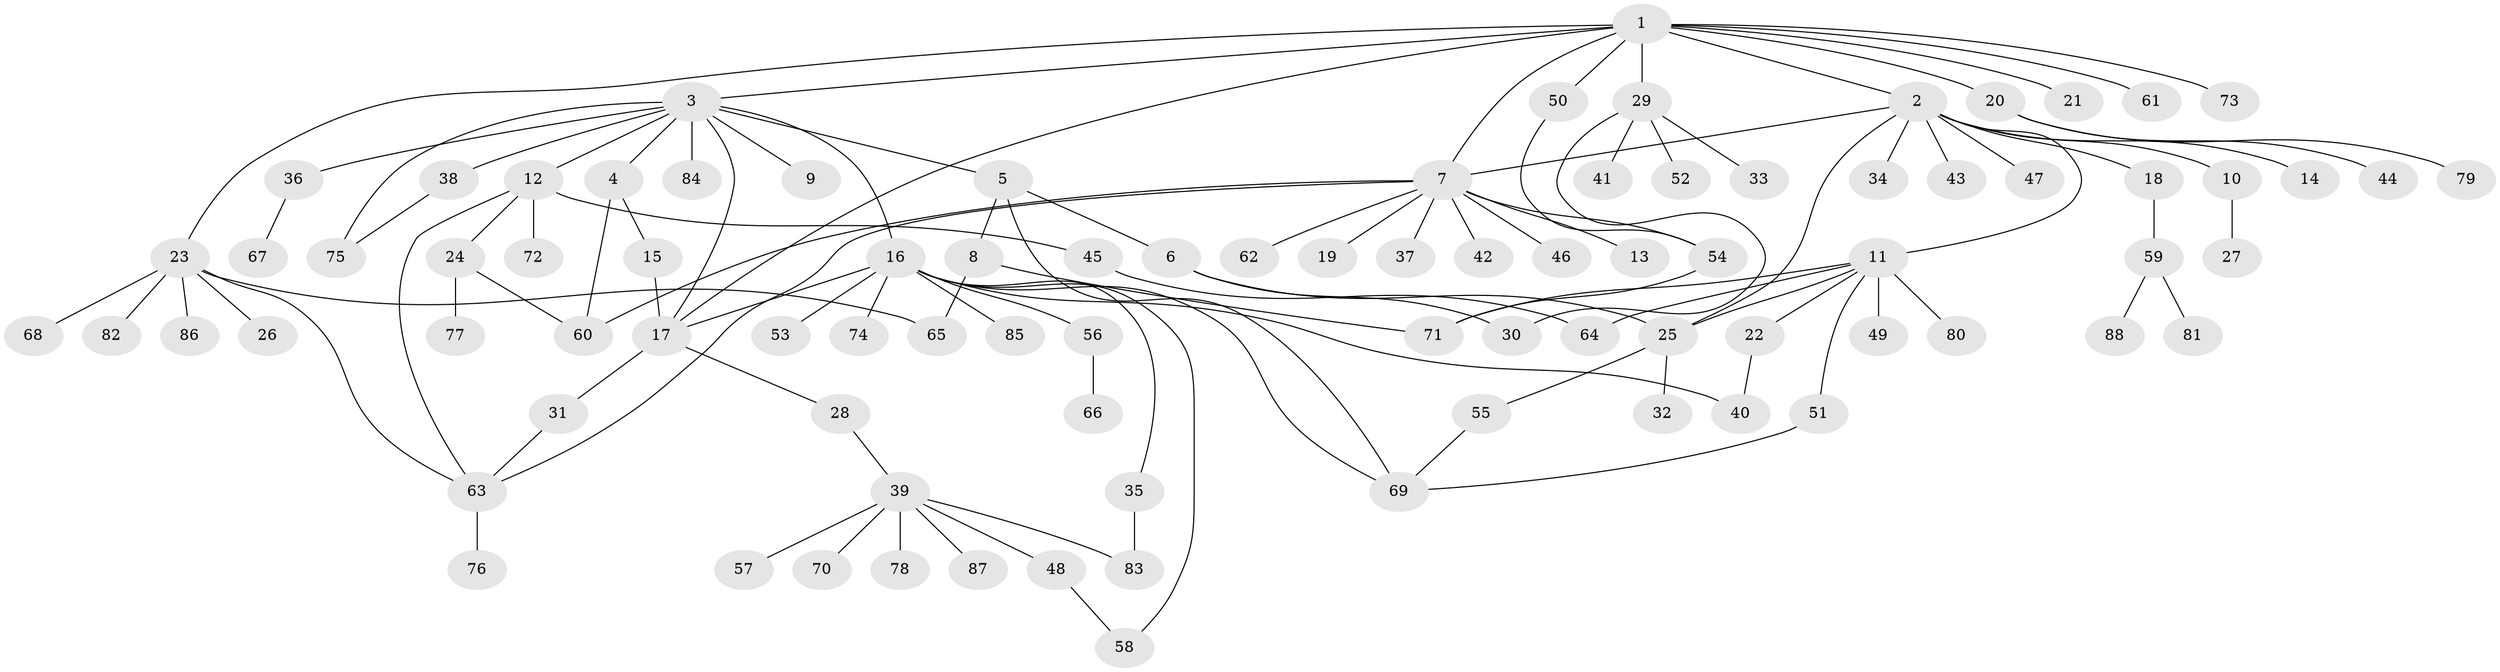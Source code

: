 // original degree distribution, {12: 0.024193548387096774, 11: 0.016129032258064516, 3: 0.12096774193548387, 4: 0.024193548387096774, 1: 0.5241935483870968, 9: 0.008064516129032258, 6: 0.024193548387096774, 2: 0.21774193548387097, 7: 0.008064516129032258, 8: 0.016129032258064516, 5: 0.016129032258064516}
// Generated by graph-tools (version 1.1) at 2025/50/03/04/25 22:50:06]
// undirected, 88 vertices, 111 edges
graph export_dot {
  node [color=gray90,style=filled];
  1;
  2;
  3;
  4;
  5;
  6;
  7;
  8;
  9;
  10;
  11;
  12;
  13;
  14;
  15;
  16;
  17;
  18;
  19;
  20;
  21;
  22;
  23;
  24;
  25;
  26;
  27;
  28;
  29;
  30;
  31;
  32;
  33;
  34;
  35;
  36;
  37;
  38;
  39;
  40;
  41;
  42;
  43;
  44;
  45;
  46;
  47;
  48;
  49;
  50;
  51;
  52;
  53;
  54;
  55;
  56;
  57;
  58;
  59;
  60;
  61;
  62;
  63;
  64;
  65;
  66;
  67;
  68;
  69;
  70;
  71;
  72;
  73;
  74;
  75;
  76;
  77;
  78;
  79;
  80;
  81;
  82;
  83;
  84;
  85;
  86;
  87;
  88;
  1 -- 2 [weight=1.0];
  1 -- 3 [weight=1.0];
  1 -- 7 [weight=1.0];
  1 -- 17 [weight=1.0];
  1 -- 20 [weight=1.0];
  1 -- 21 [weight=1.0];
  1 -- 23 [weight=1.0];
  1 -- 29 [weight=1.0];
  1 -- 50 [weight=1.0];
  1 -- 61 [weight=1.0];
  1 -- 73 [weight=1.0];
  2 -- 7 [weight=1.0];
  2 -- 10 [weight=1.0];
  2 -- 11 [weight=1.0];
  2 -- 14 [weight=1.0];
  2 -- 18 [weight=1.0];
  2 -- 25 [weight=1.0];
  2 -- 34 [weight=1.0];
  2 -- 43 [weight=1.0];
  2 -- 47 [weight=1.0];
  3 -- 4 [weight=1.0];
  3 -- 5 [weight=1.0];
  3 -- 9 [weight=1.0];
  3 -- 12 [weight=1.0];
  3 -- 16 [weight=1.0];
  3 -- 17 [weight=1.0];
  3 -- 36 [weight=1.0];
  3 -- 38 [weight=1.0];
  3 -- 75 [weight=1.0];
  3 -- 84 [weight=1.0];
  4 -- 15 [weight=1.0];
  4 -- 60 [weight=1.0];
  5 -- 6 [weight=1.0];
  5 -- 8 [weight=1.0];
  5 -- 69 [weight=1.0];
  6 -- 25 [weight=1.0];
  6 -- 30 [weight=1.0];
  7 -- 13 [weight=1.0];
  7 -- 19 [weight=1.0];
  7 -- 37 [weight=1.0];
  7 -- 42 [weight=1.0];
  7 -- 46 [weight=1.0];
  7 -- 54 [weight=1.0];
  7 -- 60 [weight=1.0];
  7 -- 62 [weight=1.0];
  7 -- 63 [weight=1.0];
  8 -- 65 [weight=1.0];
  8 -- 71 [weight=1.0];
  10 -- 27 [weight=1.0];
  11 -- 22 [weight=1.0];
  11 -- 25 [weight=1.0];
  11 -- 49 [weight=1.0];
  11 -- 51 [weight=1.0];
  11 -- 64 [weight=1.0];
  11 -- 71 [weight=1.0];
  11 -- 80 [weight=1.0];
  12 -- 24 [weight=1.0];
  12 -- 45 [weight=1.0];
  12 -- 63 [weight=1.0];
  12 -- 72 [weight=1.0];
  15 -- 17 [weight=1.0];
  16 -- 17 [weight=1.0];
  16 -- 35 [weight=1.0];
  16 -- 40 [weight=1.0];
  16 -- 53 [weight=1.0];
  16 -- 56 [weight=1.0];
  16 -- 58 [weight=1.0];
  16 -- 69 [weight=1.0];
  16 -- 74 [weight=1.0];
  16 -- 85 [weight=1.0];
  17 -- 28 [weight=1.0];
  17 -- 31 [weight=1.0];
  18 -- 59 [weight=1.0];
  20 -- 44 [weight=1.0];
  20 -- 79 [weight=1.0];
  22 -- 40 [weight=1.0];
  23 -- 26 [weight=1.0];
  23 -- 63 [weight=1.0];
  23 -- 65 [weight=1.0];
  23 -- 68 [weight=1.0];
  23 -- 82 [weight=1.0];
  23 -- 86 [weight=1.0];
  24 -- 60 [weight=1.0];
  24 -- 77 [weight=1.0];
  25 -- 32 [weight=1.0];
  25 -- 55 [weight=1.0];
  28 -- 39 [weight=1.0];
  29 -- 30 [weight=1.0];
  29 -- 33 [weight=1.0];
  29 -- 41 [weight=1.0];
  29 -- 52 [weight=1.0];
  31 -- 63 [weight=1.0];
  35 -- 83 [weight=1.0];
  36 -- 67 [weight=1.0];
  38 -- 75 [weight=1.0];
  39 -- 48 [weight=1.0];
  39 -- 57 [weight=1.0];
  39 -- 70 [weight=1.0];
  39 -- 78 [weight=1.0];
  39 -- 83 [weight=1.0];
  39 -- 87 [weight=1.0];
  45 -- 64 [weight=1.0];
  48 -- 58 [weight=1.0];
  50 -- 54 [weight=1.0];
  51 -- 69 [weight=1.0];
  54 -- 71 [weight=1.0];
  55 -- 69 [weight=1.0];
  56 -- 66 [weight=1.0];
  59 -- 81 [weight=1.0];
  59 -- 88 [weight=1.0];
  63 -- 76 [weight=1.0];
}
